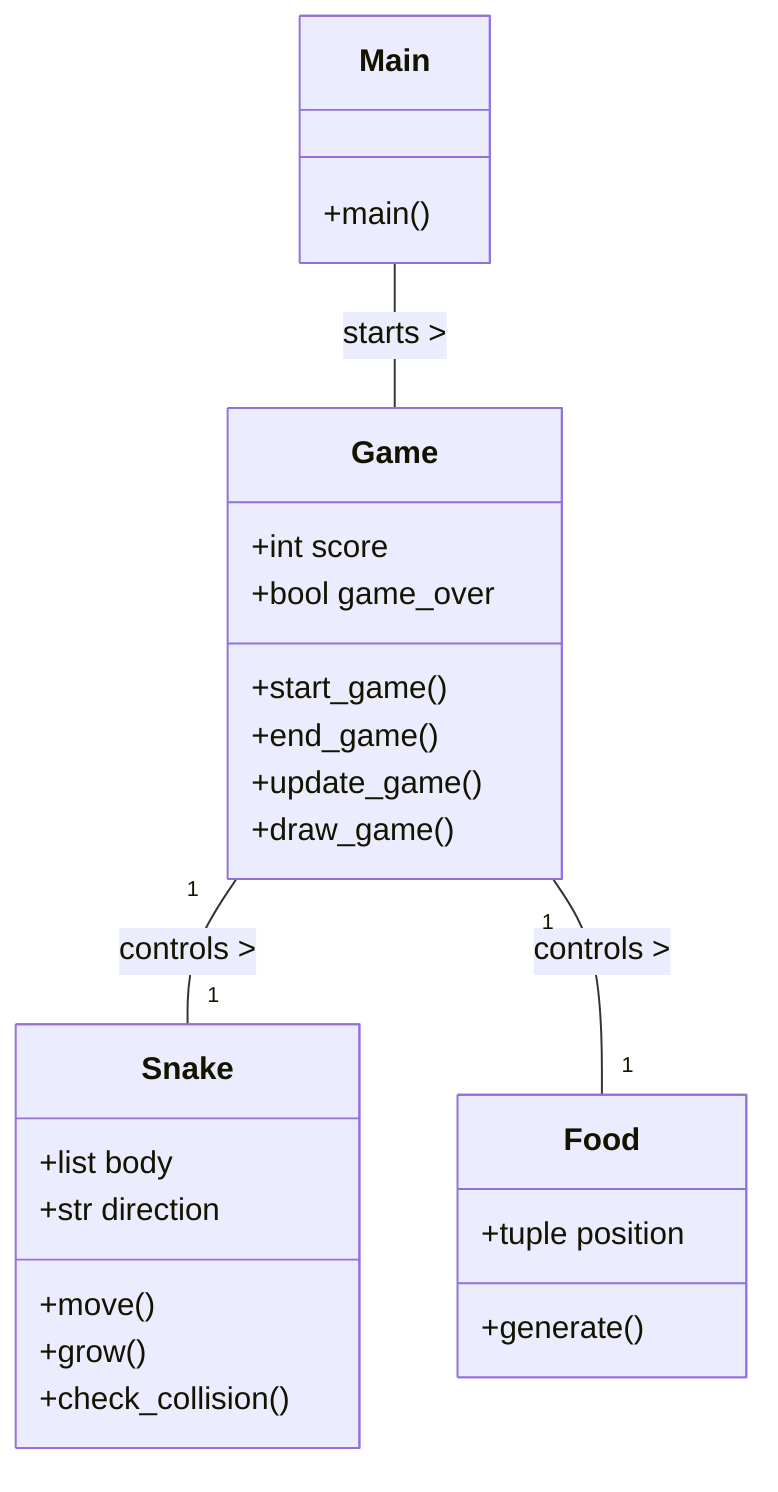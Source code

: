 classDiagram
    class Main{
        +main()
    }
    class Game{
        +int score
        +bool game_over
        +start_game()
        +end_game()
        +update_game()
        +draw_game()
    }
    class Snake{
        +list body
        +str direction
        +move()
        +grow()
        +check_collision()
    }
    class Food{
        +tuple position
        +generate()
    }
    Main -- Game: starts >
    Game "1" -- "1" Snake: controls >
    Game "1" -- "1" Food: controls >